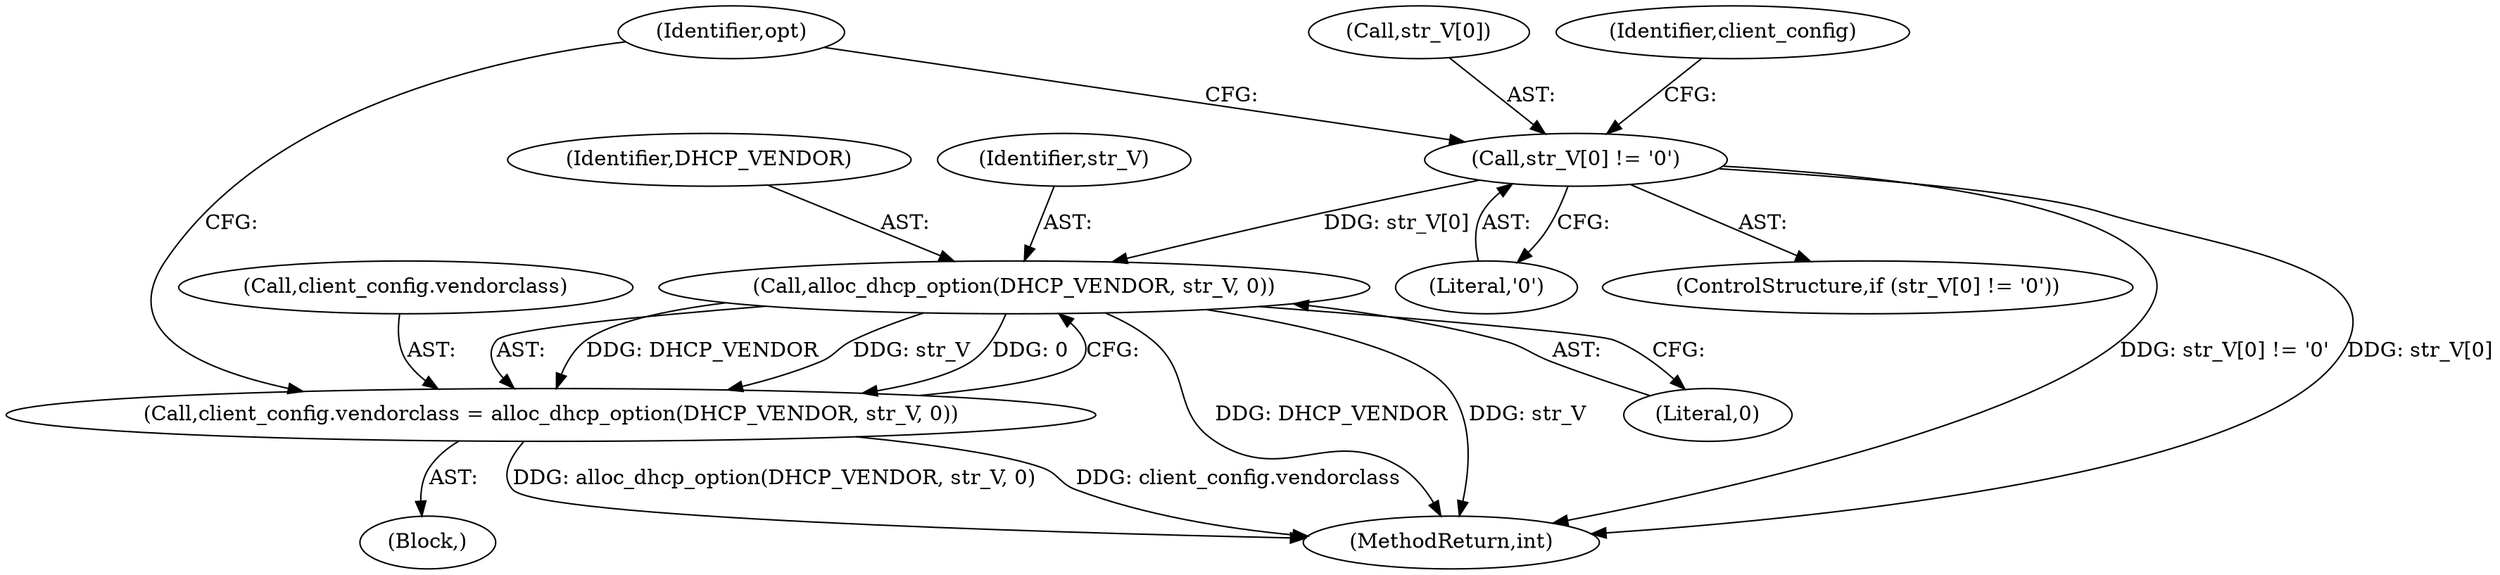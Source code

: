 digraph "0_busybox_6d3b4bb24da9a07c263f3c1acf8df85382ff562c@array" {
"1000522" [label="(Call,str_V[0] != '\0')"];
"1000532" [label="(Call,alloc_dhcp_option(DHCP_VENDOR, str_V, 0))"];
"1000528" [label="(Call,client_config.vendorclass = alloc_dhcp_option(DHCP_VENDOR, str_V, 0))"];
"1000528" [label="(Call,client_config.vendorclass = alloc_dhcp_option(DHCP_VENDOR, str_V, 0))"];
"1000533" [label="(Identifier,DHCP_VENDOR)"];
"1000539" [label="(Identifier,opt)"];
"1000527" [label="(Block,)"];
"1001331" [label="(MethodReturn,int)"];
"1000532" [label="(Call,alloc_dhcp_option(DHCP_VENDOR, str_V, 0))"];
"1000526" [label="(Literal,'\0')"];
"1000535" [label="(Literal,0)"];
"1000529" [label="(Call,client_config.vendorclass)"];
"1000523" [label="(Call,str_V[0])"];
"1000534" [label="(Identifier,str_V)"];
"1000521" [label="(ControlStructure,if (str_V[0] != '\0'))"];
"1000522" [label="(Call,str_V[0] != '\0')"];
"1000530" [label="(Identifier,client_config)"];
"1000522" -> "1000521"  [label="AST: "];
"1000522" -> "1000526"  [label="CFG: "];
"1000523" -> "1000522"  [label="AST: "];
"1000526" -> "1000522"  [label="AST: "];
"1000530" -> "1000522"  [label="CFG: "];
"1000539" -> "1000522"  [label="CFG: "];
"1000522" -> "1001331"  [label="DDG: str_V[0] != '\0'"];
"1000522" -> "1001331"  [label="DDG: str_V[0]"];
"1000522" -> "1000532"  [label="DDG: str_V[0]"];
"1000532" -> "1000528"  [label="AST: "];
"1000532" -> "1000535"  [label="CFG: "];
"1000533" -> "1000532"  [label="AST: "];
"1000534" -> "1000532"  [label="AST: "];
"1000535" -> "1000532"  [label="AST: "];
"1000528" -> "1000532"  [label="CFG: "];
"1000532" -> "1001331"  [label="DDG: DHCP_VENDOR"];
"1000532" -> "1001331"  [label="DDG: str_V"];
"1000532" -> "1000528"  [label="DDG: DHCP_VENDOR"];
"1000532" -> "1000528"  [label="DDG: str_V"];
"1000532" -> "1000528"  [label="DDG: 0"];
"1000528" -> "1000527"  [label="AST: "];
"1000529" -> "1000528"  [label="AST: "];
"1000539" -> "1000528"  [label="CFG: "];
"1000528" -> "1001331"  [label="DDG: client_config.vendorclass"];
"1000528" -> "1001331"  [label="DDG: alloc_dhcp_option(DHCP_VENDOR, str_V, 0)"];
}
